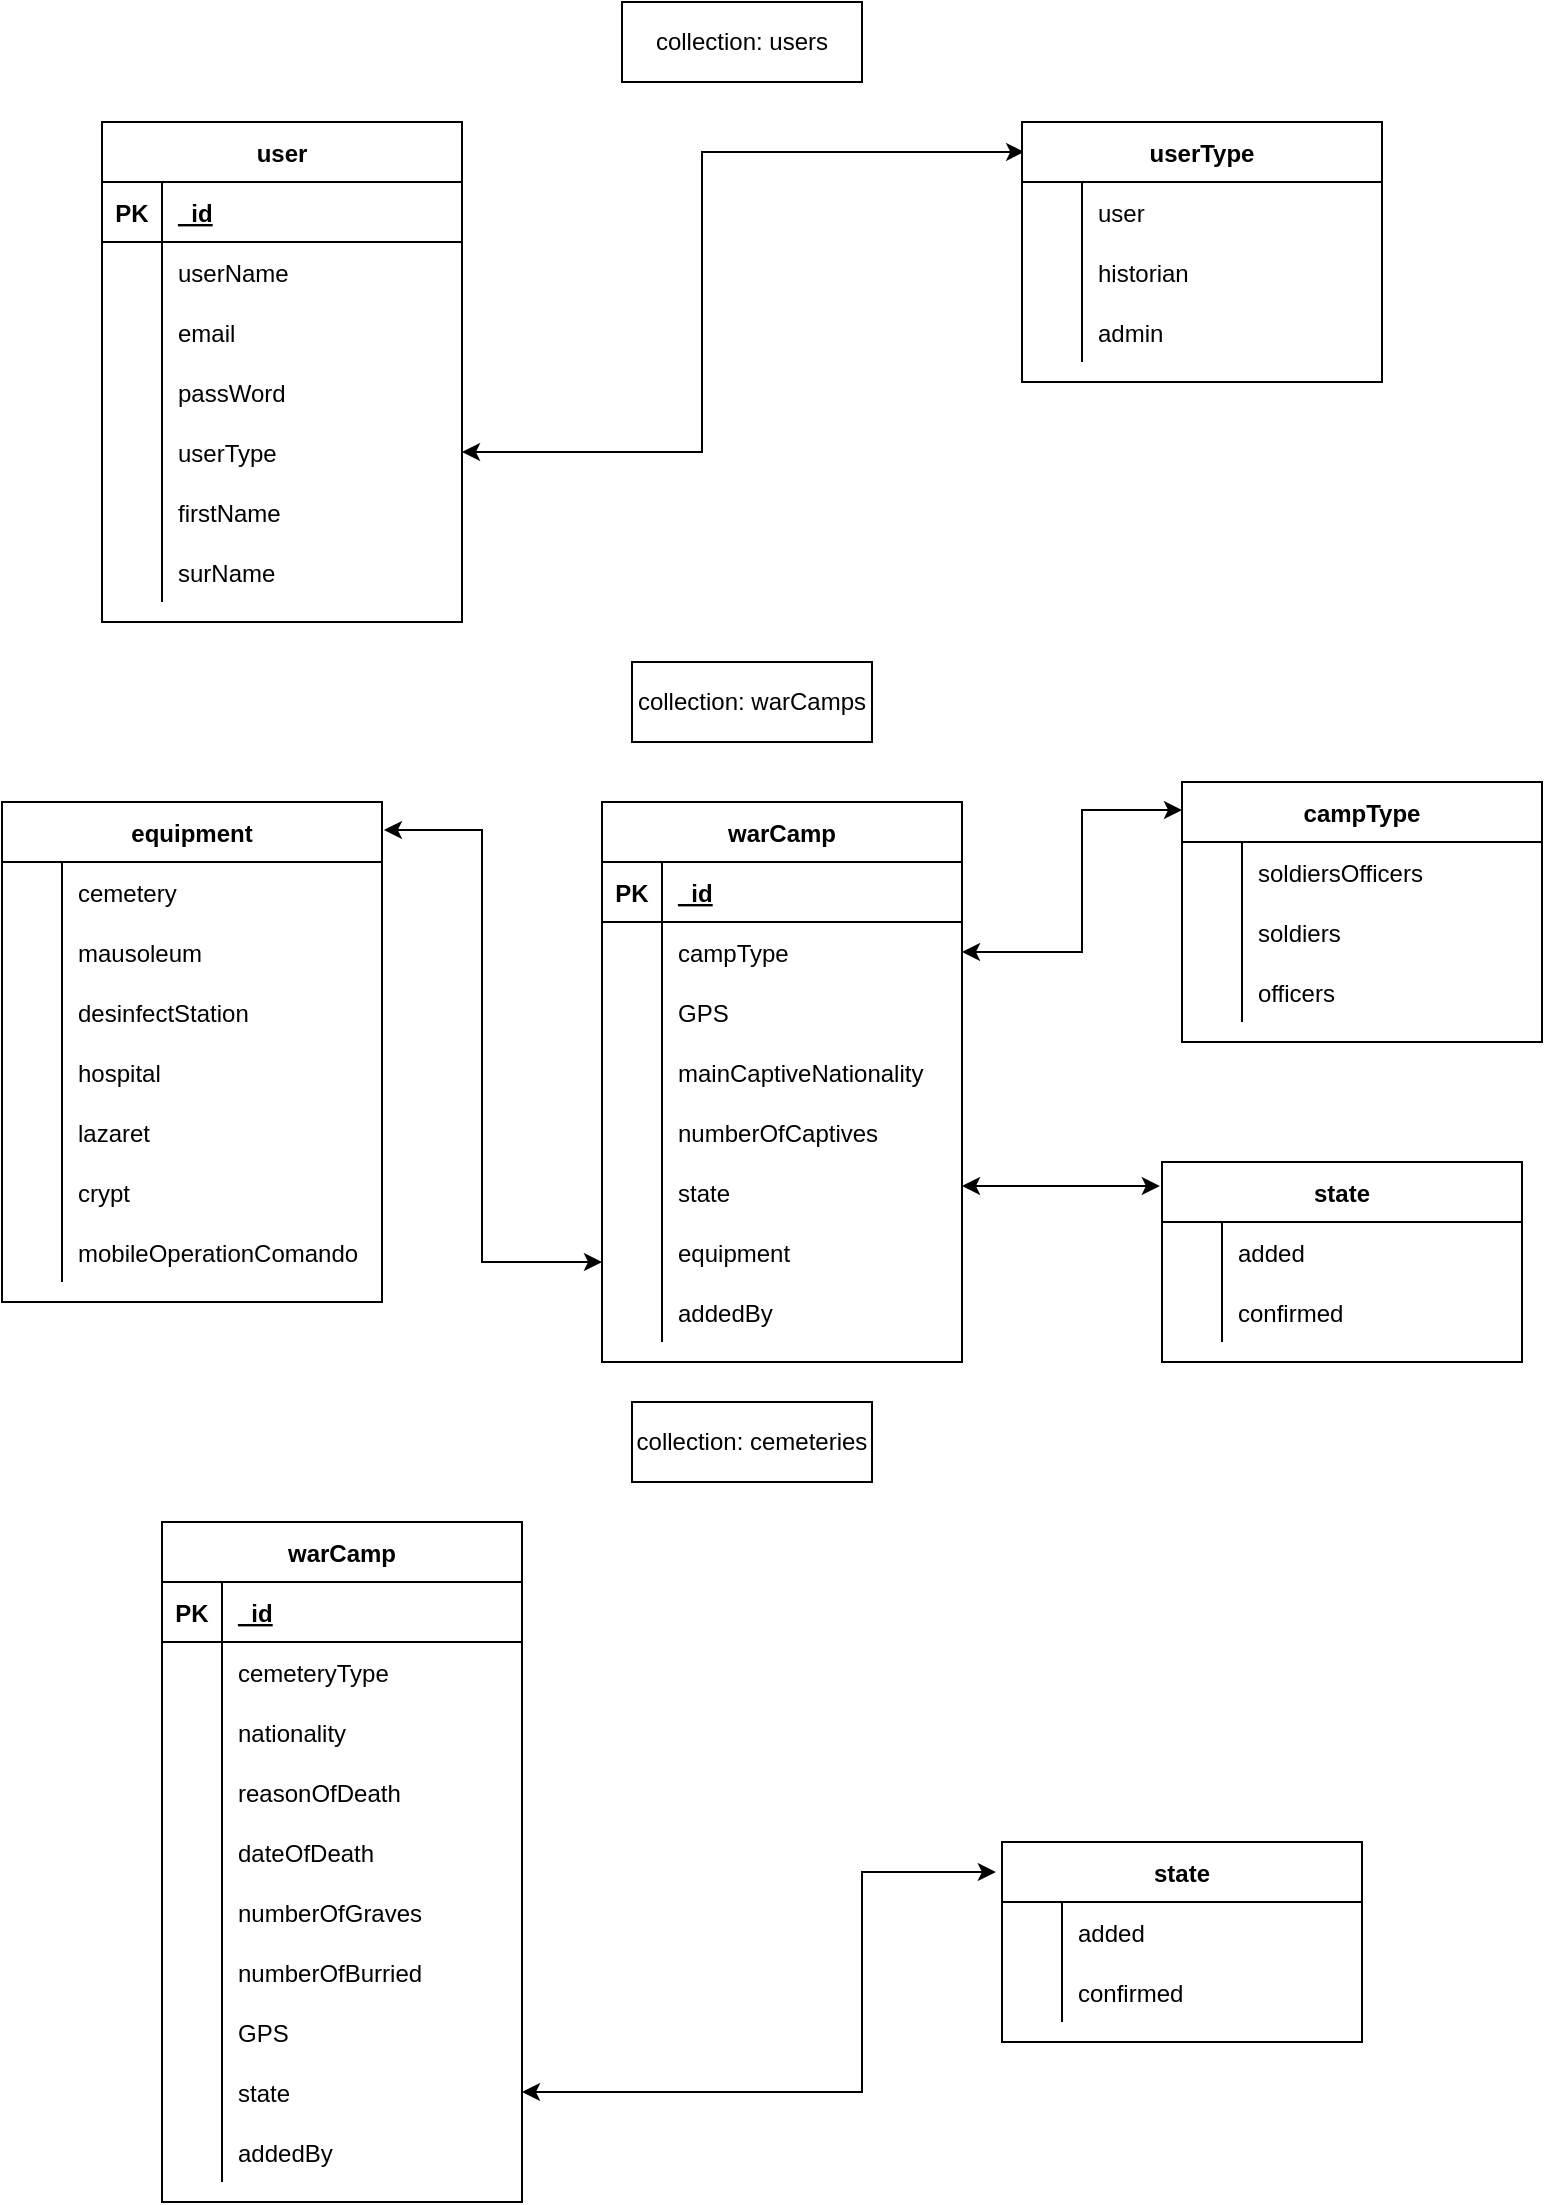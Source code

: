 <mxfile version="16.0.0" type="device"><diagram id="NtwXCjTR0v1InTliS_8K" name="Page-1"><mxGraphModel dx="525" dy="408" grid="1" gridSize="10" guides="1" tooltips="1" connect="1" arrows="1" fold="1" page="1" pageScale="1" pageWidth="850" pageHeight="1100" math="0" shadow="0"><root><mxCell id="0"/><mxCell id="1" parent="0"/><mxCell id="mgAXisyGkF3J0LCMvybP-224" value="" style="endArrow=classic;startArrow=classic;html=1;rounded=0;entryX=0.006;entryY=0.115;entryDx=0;entryDy=0;entryPerimeter=0;exitX=1;exitY=0.5;exitDx=0;exitDy=0;" parent="1" source="vgZYU7-r49gs6dKaRQrj-153" target="vgZYU7-r49gs6dKaRQrj-140" edge="1"><mxGeometry width="50" height="50" relative="1" as="geometry"><mxPoint x="320" y="280" as="sourcePoint"/><mxPoint x="499" y="165.96" as="targetPoint"/><Array as="points"><mxPoint x="400" y="225"/><mxPoint x="400" y="205"/><mxPoint x="400" y="75"/></Array></mxGeometry></mxCell><mxCell id="mgAXisyGkF3J0LCMvybP-344" value="" style="group" parent="1" vertex="1" connectable="0"><mxGeometry x="360" width="120" height="40" as="geometry"/></mxCell><mxCell id="mgAXisyGkF3J0LCMvybP-345" value="" style="group" parent="mgAXisyGkF3J0LCMvybP-344" vertex="1" connectable="0"><mxGeometry width="120" height="40" as="geometry"/></mxCell><mxCell id="mgAXisyGkF3J0LCMvybP-198" value="" style="rounded=0;whiteSpace=wrap;html=1;" parent="mgAXisyGkF3J0LCMvybP-345" vertex="1"><mxGeometry width="120" height="40" as="geometry"/></mxCell><mxCell id="vgZYU7-r49gs6dKaRQrj-192" value="collection: users" style="text;html=1;strokeColor=none;fillColor=none;align=center;verticalAlign=middle;whiteSpace=wrap;rounded=0;" parent="mgAXisyGkF3J0LCMvybP-345" vertex="1"><mxGeometry width="120" height="40" as="geometry"/></mxCell><mxCell id="vgZYU7-r49gs6dKaRQrj-69" value="user" style="shape=table;startSize=30;container=1;collapsible=1;childLayout=tableLayout;fixedRows=1;rowLines=0;fontStyle=1;align=center;resizeLast=1;" parent="1" vertex="1"><mxGeometry x="100" y="60" width="180" height="250" as="geometry"/></mxCell><mxCell id="vgZYU7-r49gs6dKaRQrj-70" value="" style="shape=partialRectangle;collapsible=0;dropTarget=0;pointerEvents=0;fillColor=none;top=0;left=0;bottom=1;right=0;points=[[0,0.5],[1,0.5]];portConstraint=eastwest;" parent="vgZYU7-r49gs6dKaRQrj-69" vertex="1"><mxGeometry y="30" width="180" height="30" as="geometry"/></mxCell><mxCell id="vgZYU7-r49gs6dKaRQrj-71" value="PK" style="shape=partialRectangle;connectable=0;fillColor=none;top=0;left=0;bottom=0;right=0;fontStyle=1;overflow=hidden;" parent="vgZYU7-r49gs6dKaRQrj-70" vertex="1"><mxGeometry width="30" height="30" as="geometry"><mxRectangle width="30" height="30" as="alternateBounds"/></mxGeometry></mxCell><mxCell id="vgZYU7-r49gs6dKaRQrj-72" value="_id" style="shape=partialRectangle;connectable=0;fillColor=none;top=0;left=0;bottom=0;right=0;align=left;spacingLeft=6;fontStyle=5;overflow=hidden;" parent="vgZYU7-r49gs6dKaRQrj-70" vertex="1"><mxGeometry x="30" width="150" height="30" as="geometry"><mxRectangle width="150" height="30" as="alternateBounds"/></mxGeometry></mxCell><mxCell id="vgZYU7-r49gs6dKaRQrj-73" value="" style="shape=partialRectangle;collapsible=0;dropTarget=0;pointerEvents=0;fillColor=none;top=0;left=0;bottom=0;right=0;points=[[0,0.5],[1,0.5]];portConstraint=eastwest;" parent="vgZYU7-r49gs6dKaRQrj-69" vertex="1"><mxGeometry y="60" width="180" height="30" as="geometry"/></mxCell><mxCell id="vgZYU7-r49gs6dKaRQrj-74" value="" style="shape=partialRectangle;connectable=0;fillColor=none;top=0;left=0;bottom=0;right=0;editable=1;overflow=hidden;" parent="vgZYU7-r49gs6dKaRQrj-73" vertex="1"><mxGeometry width="30" height="30" as="geometry"><mxRectangle width="30" height="30" as="alternateBounds"/></mxGeometry></mxCell><mxCell id="vgZYU7-r49gs6dKaRQrj-75" value="userName" style="shape=partialRectangle;connectable=0;fillColor=none;top=0;left=0;bottom=0;right=0;align=left;spacingLeft=6;overflow=hidden;" parent="vgZYU7-r49gs6dKaRQrj-73" vertex="1"><mxGeometry x="30" width="150" height="30" as="geometry"><mxRectangle width="150" height="30" as="alternateBounds"/></mxGeometry></mxCell><mxCell id="vgZYU7-r49gs6dKaRQrj-76" value="" style="shape=partialRectangle;collapsible=0;dropTarget=0;pointerEvents=0;fillColor=none;top=0;left=0;bottom=0;right=0;points=[[0,0.5],[1,0.5]];portConstraint=eastwest;" parent="vgZYU7-r49gs6dKaRQrj-69" vertex="1"><mxGeometry y="90" width="180" height="30" as="geometry"/></mxCell><mxCell id="vgZYU7-r49gs6dKaRQrj-77" value="" style="shape=partialRectangle;connectable=0;fillColor=none;top=0;left=0;bottom=0;right=0;editable=1;overflow=hidden;" parent="vgZYU7-r49gs6dKaRQrj-76" vertex="1"><mxGeometry width="30" height="30" as="geometry"><mxRectangle width="30" height="30" as="alternateBounds"/></mxGeometry></mxCell><mxCell id="vgZYU7-r49gs6dKaRQrj-78" value="email" style="shape=partialRectangle;connectable=0;fillColor=none;top=0;left=0;bottom=0;right=0;align=left;spacingLeft=6;overflow=hidden;" parent="vgZYU7-r49gs6dKaRQrj-76" vertex="1"><mxGeometry x="30" width="150" height="30" as="geometry"><mxRectangle width="150" height="30" as="alternateBounds"/></mxGeometry></mxCell><mxCell id="vgZYU7-r49gs6dKaRQrj-79" value="" style="shape=partialRectangle;collapsible=0;dropTarget=0;pointerEvents=0;fillColor=none;top=0;left=0;bottom=0;right=0;points=[[0,0.5],[1,0.5]];portConstraint=eastwest;" parent="vgZYU7-r49gs6dKaRQrj-69" vertex="1"><mxGeometry y="120" width="180" height="30" as="geometry"/></mxCell><mxCell id="vgZYU7-r49gs6dKaRQrj-80" value="" style="shape=partialRectangle;connectable=0;fillColor=none;top=0;left=0;bottom=0;right=0;editable=1;overflow=hidden;" parent="vgZYU7-r49gs6dKaRQrj-79" vertex="1"><mxGeometry width="30" height="30" as="geometry"><mxRectangle width="30" height="30" as="alternateBounds"/></mxGeometry></mxCell><mxCell id="vgZYU7-r49gs6dKaRQrj-81" value="passWord" style="shape=partialRectangle;connectable=0;fillColor=none;top=0;left=0;bottom=0;right=0;align=left;spacingLeft=6;overflow=hidden;" parent="vgZYU7-r49gs6dKaRQrj-79" vertex="1"><mxGeometry x="30" width="150" height="30" as="geometry"><mxRectangle width="150" height="30" as="alternateBounds"/></mxGeometry></mxCell><mxCell id="vgZYU7-r49gs6dKaRQrj-153" style="shape=partialRectangle;collapsible=0;dropTarget=0;pointerEvents=0;fillColor=none;top=0;left=0;bottom=0;right=0;points=[[0,0.5],[1,0.5]];portConstraint=eastwest;" parent="vgZYU7-r49gs6dKaRQrj-69" vertex="1"><mxGeometry y="150" width="180" height="30" as="geometry"/></mxCell><mxCell id="vgZYU7-r49gs6dKaRQrj-154" style="shape=partialRectangle;connectable=0;fillColor=none;top=0;left=0;bottom=0;right=0;editable=1;overflow=hidden;" parent="vgZYU7-r49gs6dKaRQrj-153" vertex="1"><mxGeometry width="30" height="30" as="geometry"><mxRectangle width="30" height="30" as="alternateBounds"/></mxGeometry></mxCell><mxCell id="vgZYU7-r49gs6dKaRQrj-155" value="userType" style="shape=partialRectangle;connectable=0;fillColor=none;top=0;left=0;bottom=0;right=0;align=left;spacingLeft=6;overflow=hidden;" parent="vgZYU7-r49gs6dKaRQrj-153" vertex="1"><mxGeometry x="30" width="150" height="30" as="geometry"><mxRectangle width="150" height="30" as="alternateBounds"/></mxGeometry></mxCell><mxCell id="vgZYU7-r49gs6dKaRQrj-156" style="shape=partialRectangle;collapsible=0;dropTarget=0;pointerEvents=0;fillColor=none;top=0;left=0;bottom=0;right=0;points=[[0,0.5],[1,0.5]];portConstraint=eastwest;" parent="vgZYU7-r49gs6dKaRQrj-69" vertex="1"><mxGeometry y="180" width="180" height="30" as="geometry"/></mxCell><mxCell id="vgZYU7-r49gs6dKaRQrj-157" style="shape=partialRectangle;connectable=0;fillColor=none;top=0;left=0;bottom=0;right=0;editable=1;overflow=hidden;" parent="vgZYU7-r49gs6dKaRQrj-156" vertex="1"><mxGeometry width="30" height="30" as="geometry"><mxRectangle width="30" height="30" as="alternateBounds"/></mxGeometry></mxCell><mxCell id="vgZYU7-r49gs6dKaRQrj-158" value="firstName" style="shape=partialRectangle;connectable=0;fillColor=none;top=0;left=0;bottom=0;right=0;align=left;spacingLeft=6;overflow=hidden;" parent="vgZYU7-r49gs6dKaRQrj-156" vertex="1"><mxGeometry x="30" width="150" height="30" as="geometry"><mxRectangle width="150" height="30" as="alternateBounds"/></mxGeometry></mxCell><mxCell id="vgZYU7-r49gs6dKaRQrj-159" style="shape=partialRectangle;collapsible=0;dropTarget=0;pointerEvents=0;fillColor=none;top=0;left=0;bottom=0;right=0;points=[[0,0.5],[1,0.5]];portConstraint=eastwest;" parent="vgZYU7-r49gs6dKaRQrj-69" vertex="1"><mxGeometry y="210" width="180" height="30" as="geometry"/></mxCell><mxCell id="vgZYU7-r49gs6dKaRQrj-160" style="shape=partialRectangle;connectable=0;fillColor=none;top=0;left=0;bottom=0;right=0;editable=1;overflow=hidden;" parent="vgZYU7-r49gs6dKaRQrj-159" vertex="1"><mxGeometry width="30" height="30" as="geometry"><mxRectangle width="30" height="30" as="alternateBounds"/></mxGeometry></mxCell><mxCell id="vgZYU7-r49gs6dKaRQrj-161" value="surName" style="shape=partialRectangle;connectable=0;fillColor=none;top=0;left=0;bottom=0;right=0;align=left;spacingLeft=6;overflow=hidden;spacing=2;" parent="vgZYU7-r49gs6dKaRQrj-159" vertex="1"><mxGeometry x="30" width="150" height="30" as="geometry"><mxRectangle width="150" height="30" as="alternateBounds"/></mxGeometry></mxCell><mxCell id="vgZYU7-r49gs6dKaRQrj-140" value="userType" style="shape=table;startSize=30;container=1;collapsible=1;childLayout=tableLayout;fixedRows=1;rowLines=0;fontStyle=1;align=center;resizeLast=1;" parent="1" vertex="1"><mxGeometry x="560" y="60" width="180" height="130" as="geometry"/></mxCell><mxCell id="vgZYU7-r49gs6dKaRQrj-144" value="" style="shape=partialRectangle;collapsible=0;dropTarget=0;pointerEvents=0;fillColor=none;top=0;left=0;bottom=0;right=0;points=[[0,0.5],[1,0.5]];portConstraint=eastwest;" parent="vgZYU7-r49gs6dKaRQrj-140" vertex="1"><mxGeometry y="30" width="180" height="30" as="geometry"/></mxCell><mxCell id="vgZYU7-r49gs6dKaRQrj-145" value="" style="shape=partialRectangle;connectable=0;fillColor=none;top=0;left=0;bottom=0;right=0;editable=1;overflow=hidden;" parent="vgZYU7-r49gs6dKaRQrj-144" vertex="1"><mxGeometry width="30" height="30" as="geometry"><mxRectangle width="30" height="30" as="alternateBounds"/></mxGeometry></mxCell><mxCell id="vgZYU7-r49gs6dKaRQrj-146" value="user" style="shape=partialRectangle;connectable=0;fillColor=none;top=0;left=0;bottom=0;right=0;align=left;spacingLeft=6;overflow=hidden;" parent="vgZYU7-r49gs6dKaRQrj-144" vertex="1"><mxGeometry x="30" width="150" height="30" as="geometry"><mxRectangle width="150" height="30" as="alternateBounds"/></mxGeometry></mxCell><mxCell id="vgZYU7-r49gs6dKaRQrj-147" value="" style="shape=partialRectangle;collapsible=0;dropTarget=0;pointerEvents=0;fillColor=none;top=0;left=0;bottom=0;right=0;points=[[0,0.5],[1,0.5]];portConstraint=eastwest;" parent="vgZYU7-r49gs6dKaRQrj-140" vertex="1"><mxGeometry y="60" width="180" height="30" as="geometry"/></mxCell><mxCell id="vgZYU7-r49gs6dKaRQrj-148" value="" style="shape=partialRectangle;connectable=0;fillColor=none;top=0;left=0;bottom=0;right=0;editable=1;overflow=hidden;" parent="vgZYU7-r49gs6dKaRQrj-147" vertex="1"><mxGeometry width="30" height="30" as="geometry"><mxRectangle width="30" height="30" as="alternateBounds"/></mxGeometry></mxCell><mxCell id="vgZYU7-r49gs6dKaRQrj-149" value="historian" style="shape=partialRectangle;connectable=0;fillColor=none;top=0;left=0;bottom=0;right=0;align=left;spacingLeft=6;overflow=hidden;" parent="vgZYU7-r49gs6dKaRQrj-147" vertex="1"><mxGeometry x="30" width="150" height="30" as="geometry"><mxRectangle width="150" height="30" as="alternateBounds"/></mxGeometry></mxCell><mxCell id="vgZYU7-r49gs6dKaRQrj-150" value="" style="shape=partialRectangle;collapsible=0;dropTarget=0;pointerEvents=0;fillColor=none;top=0;left=0;bottom=0;right=0;points=[[0,0.5],[1,0.5]];portConstraint=eastwest;" parent="vgZYU7-r49gs6dKaRQrj-140" vertex="1"><mxGeometry y="90" width="180" height="30" as="geometry"/></mxCell><mxCell id="vgZYU7-r49gs6dKaRQrj-151" value="" style="shape=partialRectangle;connectable=0;fillColor=none;top=0;left=0;bottom=0;right=0;editable=1;overflow=hidden;" parent="vgZYU7-r49gs6dKaRQrj-150" vertex="1"><mxGeometry width="30" height="30" as="geometry"><mxRectangle width="30" height="30" as="alternateBounds"/></mxGeometry></mxCell><mxCell id="vgZYU7-r49gs6dKaRQrj-152" value="admin" style="shape=partialRectangle;connectable=0;fillColor=none;top=0;left=0;bottom=0;right=0;align=left;spacingLeft=6;overflow=hidden;" parent="vgZYU7-r49gs6dKaRQrj-150" vertex="1"><mxGeometry x="30" width="150" height="30" as="geometry"><mxRectangle width="150" height="30" as="alternateBounds"/></mxGeometry></mxCell><mxCell id="vgZYU7-r49gs6dKaRQrj-165" value="warCamp" style="shape=table;startSize=30;container=1;collapsible=1;childLayout=tableLayout;fixedRows=1;rowLines=0;fontStyle=1;align=center;resizeLast=1;" parent="1" vertex="1"><mxGeometry x="350" y="400" width="180" height="280" as="geometry"/></mxCell><mxCell id="vgZYU7-r49gs6dKaRQrj-166" value="" style="shape=partialRectangle;collapsible=0;dropTarget=0;pointerEvents=0;fillColor=none;top=0;left=0;bottom=1;right=0;points=[[0,0.5],[1,0.5]];portConstraint=eastwest;" parent="vgZYU7-r49gs6dKaRQrj-165" vertex="1"><mxGeometry y="30" width="180" height="30" as="geometry"/></mxCell><mxCell id="vgZYU7-r49gs6dKaRQrj-167" value="PK" style="shape=partialRectangle;connectable=0;fillColor=none;top=0;left=0;bottom=0;right=0;fontStyle=1;overflow=hidden;" parent="vgZYU7-r49gs6dKaRQrj-166" vertex="1"><mxGeometry width="30" height="30" as="geometry"><mxRectangle width="30" height="30" as="alternateBounds"/></mxGeometry></mxCell><mxCell id="vgZYU7-r49gs6dKaRQrj-168" value="_id" style="shape=partialRectangle;connectable=0;fillColor=none;top=0;left=0;bottom=0;right=0;align=left;spacingLeft=6;fontStyle=5;overflow=hidden;" parent="vgZYU7-r49gs6dKaRQrj-166" vertex="1"><mxGeometry x="30" width="150" height="30" as="geometry"><mxRectangle width="150" height="30" as="alternateBounds"/></mxGeometry></mxCell><mxCell id="vgZYU7-r49gs6dKaRQrj-169" value="" style="shape=partialRectangle;collapsible=0;dropTarget=0;pointerEvents=0;fillColor=none;top=0;left=0;bottom=0;right=0;points=[[0,0.5],[1,0.5]];portConstraint=eastwest;" parent="vgZYU7-r49gs6dKaRQrj-165" vertex="1"><mxGeometry y="60" width="180" height="30" as="geometry"/></mxCell><mxCell id="vgZYU7-r49gs6dKaRQrj-170" value="" style="shape=partialRectangle;connectable=0;fillColor=none;top=0;left=0;bottom=0;right=0;editable=1;overflow=hidden;" parent="vgZYU7-r49gs6dKaRQrj-169" vertex="1"><mxGeometry width="30" height="30" as="geometry"><mxRectangle width="30" height="30" as="alternateBounds"/></mxGeometry></mxCell><mxCell id="vgZYU7-r49gs6dKaRQrj-171" value="campType" style="shape=partialRectangle;connectable=0;fillColor=none;top=0;left=0;bottom=0;right=0;align=left;spacingLeft=6;overflow=hidden;" parent="vgZYU7-r49gs6dKaRQrj-169" vertex="1"><mxGeometry x="30" width="150" height="30" as="geometry"><mxRectangle width="150" height="30" as="alternateBounds"/></mxGeometry></mxCell><mxCell id="vgZYU7-r49gs6dKaRQrj-172" value="" style="shape=partialRectangle;collapsible=0;dropTarget=0;pointerEvents=0;fillColor=none;top=0;left=0;bottom=0;right=0;points=[[0,0.5],[1,0.5]];portConstraint=eastwest;" parent="vgZYU7-r49gs6dKaRQrj-165" vertex="1"><mxGeometry y="90" width="180" height="30" as="geometry"/></mxCell><mxCell id="vgZYU7-r49gs6dKaRQrj-173" value="" style="shape=partialRectangle;connectable=0;fillColor=none;top=0;left=0;bottom=0;right=0;editable=1;overflow=hidden;" parent="vgZYU7-r49gs6dKaRQrj-172" vertex="1"><mxGeometry width="30" height="30" as="geometry"><mxRectangle width="30" height="30" as="alternateBounds"/></mxGeometry></mxCell><mxCell id="vgZYU7-r49gs6dKaRQrj-174" value="GPS" style="shape=partialRectangle;connectable=0;fillColor=none;top=0;left=0;bottom=0;right=0;align=left;spacingLeft=6;overflow=hidden;" parent="vgZYU7-r49gs6dKaRQrj-172" vertex="1"><mxGeometry x="30" width="150" height="30" as="geometry"><mxRectangle width="150" height="30" as="alternateBounds"/></mxGeometry></mxCell><mxCell id="vgZYU7-r49gs6dKaRQrj-175" value="" style="shape=partialRectangle;collapsible=0;dropTarget=0;pointerEvents=0;fillColor=none;top=0;left=0;bottom=0;right=0;points=[[0,0.5],[1,0.5]];portConstraint=eastwest;" parent="vgZYU7-r49gs6dKaRQrj-165" vertex="1"><mxGeometry y="120" width="180" height="30" as="geometry"/></mxCell><mxCell id="vgZYU7-r49gs6dKaRQrj-176" value="" style="shape=partialRectangle;connectable=0;fillColor=none;top=0;left=0;bottom=0;right=0;editable=1;overflow=hidden;" parent="vgZYU7-r49gs6dKaRQrj-175" vertex="1"><mxGeometry width="30" height="30" as="geometry"><mxRectangle width="30" height="30" as="alternateBounds"/></mxGeometry></mxCell><mxCell id="vgZYU7-r49gs6dKaRQrj-177" value="mainCaptiveNationality" style="shape=partialRectangle;connectable=0;fillColor=none;top=0;left=0;bottom=0;right=0;align=left;spacingLeft=6;overflow=hidden;" parent="vgZYU7-r49gs6dKaRQrj-175" vertex="1"><mxGeometry x="30" width="150" height="30" as="geometry"><mxRectangle width="150" height="30" as="alternateBounds"/></mxGeometry></mxCell><mxCell id="vgZYU7-r49gs6dKaRQrj-178" style="shape=partialRectangle;collapsible=0;dropTarget=0;pointerEvents=0;fillColor=none;top=0;left=0;bottom=0;right=0;points=[[0,0.5],[1,0.5]];portConstraint=eastwest;" parent="vgZYU7-r49gs6dKaRQrj-165" vertex="1"><mxGeometry y="150" width="180" height="30" as="geometry"/></mxCell><mxCell id="vgZYU7-r49gs6dKaRQrj-179" style="shape=partialRectangle;connectable=0;fillColor=none;top=0;left=0;bottom=0;right=0;editable=1;overflow=hidden;" parent="vgZYU7-r49gs6dKaRQrj-178" vertex="1"><mxGeometry width="30" height="30" as="geometry"><mxRectangle width="30" height="30" as="alternateBounds"/></mxGeometry></mxCell><mxCell id="vgZYU7-r49gs6dKaRQrj-180" value="numberOfCaptives" style="shape=partialRectangle;connectable=0;fillColor=none;top=0;left=0;bottom=0;right=0;align=left;spacingLeft=6;overflow=hidden;" parent="vgZYU7-r49gs6dKaRQrj-178" vertex="1"><mxGeometry x="30" width="150" height="30" as="geometry"><mxRectangle width="150" height="30" as="alternateBounds"/></mxGeometry></mxCell><mxCell id="vgZYU7-r49gs6dKaRQrj-181" style="shape=partialRectangle;collapsible=0;dropTarget=0;pointerEvents=0;fillColor=none;top=0;left=0;bottom=0;right=0;points=[[0,0.5],[1,0.5]];portConstraint=eastwest;" parent="vgZYU7-r49gs6dKaRQrj-165" vertex="1"><mxGeometry y="180" width="180" height="30" as="geometry"/></mxCell><mxCell id="vgZYU7-r49gs6dKaRQrj-182" style="shape=partialRectangle;connectable=0;fillColor=none;top=0;left=0;bottom=0;right=0;editable=1;overflow=hidden;" parent="vgZYU7-r49gs6dKaRQrj-181" vertex="1"><mxGeometry width="30" height="30" as="geometry"><mxRectangle width="30" height="30" as="alternateBounds"/></mxGeometry></mxCell><mxCell id="vgZYU7-r49gs6dKaRQrj-183" value="state" style="shape=partialRectangle;connectable=0;fillColor=none;top=0;left=0;bottom=0;right=0;align=left;spacingLeft=6;overflow=hidden;" parent="vgZYU7-r49gs6dKaRQrj-181" vertex="1"><mxGeometry x="30" width="150" height="30" as="geometry"><mxRectangle width="150" height="30" as="alternateBounds"/></mxGeometry></mxCell><mxCell id="vgZYU7-r49gs6dKaRQrj-184" style="shape=partialRectangle;collapsible=0;dropTarget=0;pointerEvents=0;fillColor=none;top=0;left=0;bottom=0;right=0;points=[[0,0.5],[1,0.5]];portConstraint=eastwest;" parent="vgZYU7-r49gs6dKaRQrj-165" vertex="1"><mxGeometry y="210" width="180" height="30" as="geometry"/></mxCell><mxCell id="vgZYU7-r49gs6dKaRQrj-185" style="shape=partialRectangle;connectable=0;fillColor=none;top=0;left=0;bottom=0;right=0;editable=1;overflow=hidden;" parent="vgZYU7-r49gs6dKaRQrj-184" vertex="1"><mxGeometry width="30" height="30" as="geometry"><mxRectangle width="30" height="30" as="alternateBounds"/></mxGeometry></mxCell><mxCell id="vgZYU7-r49gs6dKaRQrj-186" value="equipment" style="shape=partialRectangle;connectable=0;fillColor=none;top=0;left=0;bottom=0;right=0;align=left;spacingLeft=6;overflow=hidden;" parent="vgZYU7-r49gs6dKaRQrj-184" vertex="1"><mxGeometry x="30" width="150" height="30" as="geometry"><mxRectangle width="150" height="30" as="alternateBounds"/></mxGeometry></mxCell><mxCell id="vgZYU7-r49gs6dKaRQrj-193" style="shape=partialRectangle;collapsible=0;dropTarget=0;pointerEvents=0;fillColor=none;top=0;left=0;bottom=0;right=0;points=[[0,0.5],[1,0.5]];portConstraint=eastwest;" parent="vgZYU7-r49gs6dKaRQrj-165" vertex="1"><mxGeometry y="240" width="180" height="30" as="geometry"/></mxCell><mxCell id="vgZYU7-r49gs6dKaRQrj-194" style="shape=partialRectangle;connectable=0;fillColor=none;top=0;left=0;bottom=0;right=0;editable=1;overflow=hidden;" parent="vgZYU7-r49gs6dKaRQrj-193" vertex="1"><mxGeometry width="30" height="30" as="geometry"><mxRectangle width="30" height="30" as="alternateBounds"/></mxGeometry></mxCell><mxCell id="vgZYU7-r49gs6dKaRQrj-195" value="addedBy" style="shape=partialRectangle;connectable=0;fillColor=none;top=0;left=0;bottom=0;right=0;align=left;spacingLeft=6;overflow=hidden;" parent="vgZYU7-r49gs6dKaRQrj-193" vertex="1"><mxGeometry x="30" width="150" height="30" as="geometry"><mxRectangle width="150" height="30" as="alternateBounds"/></mxGeometry></mxCell><mxCell id="vgZYU7-r49gs6dKaRQrj-187" value="" style="group" parent="1" vertex="1" connectable="0"><mxGeometry x="365" y="330" width="120" height="40" as="geometry"/></mxCell><mxCell id="vgZYU7-r49gs6dKaRQrj-188" value="" style="group" parent="vgZYU7-r49gs6dKaRQrj-187" vertex="1" connectable="0"><mxGeometry width="120" height="40" as="geometry"/></mxCell><mxCell id="vgZYU7-r49gs6dKaRQrj-189" value="" style="rounded=0;whiteSpace=wrap;html=1;" parent="vgZYU7-r49gs6dKaRQrj-188" vertex="1"><mxGeometry width="120" height="40" as="geometry"/></mxCell><mxCell id="vgZYU7-r49gs6dKaRQrj-191" value="collection: warCamps" style="text;html=1;strokeColor=none;fillColor=none;align=center;verticalAlign=middle;whiteSpace=wrap;rounded=0;" parent="vgZYU7-r49gs6dKaRQrj-188" vertex="1"><mxGeometry width="120" height="40" as="geometry"/></mxCell><mxCell id="vgZYU7-r49gs6dKaRQrj-196" value="campType" style="shape=table;startSize=30;container=1;collapsible=1;childLayout=tableLayout;fixedRows=1;rowLines=0;fontStyle=1;align=center;resizeLast=1;" parent="1" vertex="1"><mxGeometry x="640" y="390" width="180" height="130" as="geometry"/></mxCell><mxCell id="vgZYU7-r49gs6dKaRQrj-197" value="" style="shape=partialRectangle;collapsible=0;dropTarget=0;pointerEvents=0;fillColor=none;top=0;left=0;bottom=0;right=0;points=[[0,0.5],[1,0.5]];portConstraint=eastwest;" parent="vgZYU7-r49gs6dKaRQrj-196" vertex="1"><mxGeometry y="30" width="180" height="30" as="geometry"/></mxCell><mxCell id="vgZYU7-r49gs6dKaRQrj-198" value="" style="shape=partialRectangle;connectable=0;fillColor=none;top=0;left=0;bottom=0;right=0;editable=1;overflow=hidden;" parent="vgZYU7-r49gs6dKaRQrj-197" vertex="1"><mxGeometry width="30" height="30" as="geometry"><mxRectangle width="30" height="30" as="alternateBounds"/></mxGeometry></mxCell><mxCell id="vgZYU7-r49gs6dKaRQrj-199" value="soldiersOfficers" style="shape=partialRectangle;connectable=0;fillColor=none;top=0;left=0;bottom=0;right=0;align=left;spacingLeft=6;overflow=hidden;" parent="vgZYU7-r49gs6dKaRQrj-197" vertex="1"><mxGeometry x="30" width="150" height="30" as="geometry"><mxRectangle width="150" height="30" as="alternateBounds"/></mxGeometry></mxCell><mxCell id="vgZYU7-r49gs6dKaRQrj-200" value="" style="shape=partialRectangle;collapsible=0;dropTarget=0;pointerEvents=0;fillColor=none;top=0;left=0;bottom=0;right=0;points=[[0,0.5],[1,0.5]];portConstraint=eastwest;" parent="vgZYU7-r49gs6dKaRQrj-196" vertex="1"><mxGeometry y="60" width="180" height="30" as="geometry"/></mxCell><mxCell id="vgZYU7-r49gs6dKaRQrj-201" value="" style="shape=partialRectangle;connectable=0;fillColor=none;top=0;left=0;bottom=0;right=0;editable=1;overflow=hidden;" parent="vgZYU7-r49gs6dKaRQrj-200" vertex="1"><mxGeometry width="30" height="30" as="geometry"><mxRectangle width="30" height="30" as="alternateBounds"/></mxGeometry></mxCell><mxCell id="vgZYU7-r49gs6dKaRQrj-202" value="soldiers" style="shape=partialRectangle;connectable=0;fillColor=none;top=0;left=0;bottom=0;right=0;align=left;spacingLeft=6;overflow=hidden;" parent="vgZYU7-r49gs6dKaRQrj-200" vertex="1"><mxGeometry x="30" width="150" height="30" as="geometry"><mxRectangle width="150" height="30" as="alternateBounds"/></mxGeometry></mxCell><mxCell id="C7iS7oywv0yUx92juR4_-1" style="shape=partialRectangle;collapsible=0;dropTarget=0;pointerEvents=0;fillColor=none;top=0;left=0;bottom=0;right=0;points=[[0,0.5],[1,0.5]];portConstraint=eastwest;" vertex="1" parent="vgZYU7-r49gs6dKaRQrj-196"><mxGeometry y="90" width="180" height="30" as="geometry"/></mxCell><mxCell id="C7iS7oywv0yUx92juR4_-2" style="shape=partialRectangle;connectable=0;fillColor=none;top=0;left=0;bottom=0;right=0;editable=1;overflow=hidden;" vertex="1" parent="C7iS7oywv0yUx92juR4_-1"><mxGeometry width="30" height="30" as="geometry"><mxRectangle width="30" height="30" as="alternateBounds"/></mxGeometry></mxCell><mxCell id="C7iS7oywv0yUx92juR4_-3" value="officers" style="shape=partialRectangle;connectable=0;fillColor=none;top=0;left=0;bottom=0;right=0;align=left;spacingLeft=6;overflow=hidden;" vertex="1" parent="C7iS7oywv0yUx92juR4_-1"><mxGeometry x="30" width="150" height="30" as="geometry"><mxRectangle width="150" height="30" as="alternateBounds"/></mxGeometry></mxCell><mxCell id="vgZYU7-r49gs6dKaRQrj-207" value="state" style="shape=table;startSize=30;container=1;collapsible=1;childLayout=tableLayout;fixedRows=1;rowLines=0;fontStyle=1;align=center;resizeLast=1;" parent="1" vertex="1"><mxGeometry x="630" y="580" width="180" height="100" as="geometry"/></mxCell><mxCell id="vgZYU7-r49gs6dKaRQrj-208" value="" style="shape=partialRectangle;collapsible=0;dropTarget=0;pointerEvents=0;fillColor=none;top=0;left=0;bottom=0;right=0;points=[[0,0.5],[1,0.5]];portConstraint=eastwest;" parent="vgZYU7-r49gs6dKaRQrj-207" vertex="1"><mxGeometry y="30" width="180" height="30" as="geometry"/></mxCell><mxCell id="vgZYU7-r49gs6dKaRQrj-209" value="" style="shape=partialRectangle;connectable=0;fillColor=none;top=0;left=0;bottom=0;right=0;editable=1;overflow=hidden;" parent="vgZYU7-r49gs6dKaRQrj-208" vertex="1"><mxGeometry width="30" height="30" as="geometry"><mxRectangle width="30" height="30" as="alternateBounds"/></mxGeometry></mxCell><mxCell id="vgZYU7-r49gs6dKaRQrj-210" value="added" style="shape=partialRectangle;connectable=0;fillColor=none;top=0;left=0;bottom=0;right=0;align=left;spacingLeft=6;overflow=hidden;" parent="vgZYU7-r49gs6dKaRQrj-208" vertex="1"><mxGeometry x="30" width="150" height="30" as="geometry"><mxRectangle width="150" height="30" as="alternateBounds"/></mxGeometry></mxCell><mxCell id="vgZYU7-r49gs6dKaRQrj-211" value="" style="shape=partialRectangle;collapsible=0;dropTarget=0;pointerEvents=0;fillColor=none;top=0;left=0;bottom=0;right=0;points=[[0,0.5],[1,0.5]];portConstraint=eastwest;" parent="vgZYU7-r49gs6dKaRQrj-207" vertex="1"><mxGeometry y="60" width="180" height="30" as="geometry"/></mxCell><mxCell id="vgZYU7-r49gs6dKaRQrj-212" value="" style="shape=partialRectangle;connectable=0;fillColor=none;top=0;left=0;bottom=0;right=0;editable=1;overflow=hidden;" parent="vgZYU7-r49gs6dKaRQrj-211" vertex="1"><mxGeometry width="30" height="30" as="geometry"><mxRectangle width="30" height="30" as="alternateBounds"/></mxGeometry></mxCell><mxCell id="vgZYU7-r49gs6dKaRQrj-213" value="confirmed" style="shape=partialRectangle;connectable=0;fillColor=none;top=0;left=0;bottom=0;right=0;align=left;spacingLeft=6;overflow=hidden;" parent="vgZYU7-r49gs6dKaRQrj-211" vertex="1"><mxGeometry x="30" width="150" height="30" as="geometry"><mxRectangle width="150" height="30" as="alternateBounds"/></mxGeometry></mxCell><mxCell id="vgZYU7-r49gs6dKaRQrj-218" value="equipment" style="shape=table;startSize=30;container=1;collapsible=1;childLayout=tableLayout;fixedRows=1;rowLines=0;fontStyle=1;align=center;resizeLast=1;" parent="1" vertex="1"><mxGeometry x="50" y="400" width="190" height="250" as="geometry"/></mxCell><mxCell id="vgZYU7-r49gs6dKaRQrj-219" value="" style="shape=partialRectangle;collapsible=0;dropTarget=0;pointerEvents=0;fillColor=none;top=0;left=0;bottom=0;right=0;points=[[0,0.5],[1,0.5]];portConstraint=eastwest;" parent="vgZYU7-r49gs6dKaRQrj-218" vertex="1"><mxGeometry y="30" width="190" height="30" as="geometry"/></mxCell><mxCell id="vgZYU7-r49gs6dKaRQrj-220" value="" style="shape=partialRectangle;connectable=0;fillColor=none;top=0;left=0;bottom=0;right=0;editable=1;overflow=hidden;" parent="vgZYU7-r49gs6dKaRQrj-219" vertex="1"><mxGeometry width="30" height="30" as="geometry"><mxRectangle width="30" height="30" as="alternateBounds"/></mxGeometry></mxCell><mxCell id="vgZYU7-r49gs6dKaRQrj-221" value="cemetery" style="shape=partialRectangle;connectable=0;fillColor=none;top=0;left=0;bottom=0;right=0;align=left;spacingLeft=6;overflow=hidden;" parent="vgZYU7-r49gs6dKaRQrj-219" vertex="1"><mxGeometry x="30" width="160" height="30" as="geometry"><mxRectangle width="160" height="30" as="alternateBounds"/></mxGeometry></mxCell><mxCell id="vgZYU7-r49gs6dKaRQrj-222" value="" style="shape=partialRectangle;collapsible=0;dropTarget=0;pointerEvents=0;fillColor=none;top=0;left=0;bottom=0;right=0;points=[[0,0.5],[1,0.5]];portConstraint=eastwest;" parent="vgZYU7-r49gs6dKaRQrj-218" vertex="1"><mxGeometry y="60" width="190" height="30" as="geometry"/></mxCell><mxCell id="vgZYU7-r49gs6dKaRQrj-223" value="" style="shape=partialRectangle;connectable=0;fillColor=none;top=0;left=0;bottom=0;right=0;editable=1;overflow=hidden;" parent="vgZYU7-r49gs6dKaRQrj-222" vertex="1"><mxGeometry width="30" height="30" as="geometry"><mxRectangle width="30" height="30" as="alternateBounds"/></mxGeometry></mxCell><mxCell id="vgZYU7-r49gs6dKaRQrj-224" value="mausoleum" style="shape=partialRectangle;connectable=0;fillColor=none;top=0;left=0;bottom=0;right=0;align=left;spacingLeft=6;overflow=hidden;" parent="vgZYU7-r49gs6dKaRQrj-222" vertex="1"><mxGeometry x="30" width="160" height="30" as="geometry"><mxRectangle width="160" height="30" as="alternateBounds"/></mxGeometry></mxCell><mxCell id="vgZYU7-r49gs6dKaRQrj-225" value="" style="shape=partialRectangle;collapsible=0;dropTarget=0;pointerEvents=0;fillColor=none;top=0;left=0;bottom=0;right=0;points=[[0,0.5],[1,0.5]];portConstraint=eastwest;" parent="vgZYU7-r49gs6dKaRQrj-218" vertex="1"><mxGeometry y="90" width="190" height="30" as="geometry"/></mxCell><mxCell id="vgZYU7-r49gs6dKaRQrj-226" value="" style="shape=partialRectangle;connectable=0;fillColor=none;top=0;left=0;bottom=0;right=0;editable=1;overflow=hidden;" parent="vgZYU7-r49gs6dKaRQrj-225" vertex="1"><mxGeometry width="30" height="30" as="geometry"><mxRectangle width="30" height="30" as="alternateBounds"/></mxGeometry></mxCell><mxCell id="vgZYU7-r49gs6dKaRQrj-227" value="desinfectStation" style="shape=partialRectangle;connectable=0;fillColor=none;top=0;left=0;bottom=0;right=0;align=left;spacingLeft=6;overflow=hidden;" parent="vgZYU7-r49gs6dKaRQrj-225" vertex="1"><mxGeometry x="30" width="160" height="30" as="geometry"><mxRectangle width="160" height="30" as="alternateBounds"/></mxGeometry></mxCell><mxCell id="vgZYU7-r49gs6dKaRQrj-228" style="shape=partialRectangle;collapsible=0;dropTarget=0;pointerEvents=0;fillColor=none;top=0;left=0;bottom=0;right=0;points=[[0,0.5],[1,0.5]];portConstraint=eastwest;" parent="vgZYU7-r49gs6dKaRQrj-218" vertex="1"><mxGeometry y="120" width="190" height="30" as="geometry"/></mxCell><mxCell id="vgZYU7-r49gs6dKaRQrj-229" style="shape=partialRectangle;connectable=0;fillColor=none;top=0;left=0;bottom=0;right=0;editable=1;overflow=hidden;" parent="vgZYU7-r49gs6dKaRQrj-228" vertex="1"><mxGeometry width="30" height="30" as="geometry"><mxRectangle width="30" height="30" as="alternateBounds"/></mxGeometry></mxCell><mxCell id="vgZYU7-r49gs6dKaRQrj-230" value="hospital" style="shape=partialRectangle;connectable=0;fillColor=none;top=0;left=0;bottom=0;right=0;align=left;spacingLeft=6;overflow=hidden;" parent="vgZYU7-r49gs6dKaRQrj-228" vertex="1"><mxGeometry x="30" width="160" height="30" as="geometry"><mxRectangle width="160" height="30" as="alternateBounds"/></mxGeometry></mxCell><mxCell id="vgZYU7-r49gs6dKaRQrj-231" style="shape=partialRectangle;collapsible=0;dropTarget=0;pointerEvents=0;fillColor=none;top=0;left=0;bottom=0;right=0;points=[[0,0.5],[1,0.5]];portConstraint=eastwest;" parent="vgZYU7-r49gs6dKaRQrj-218" vertex="1"><mxGeometry y="150" width="190" height="30" as="geometry"/></mxCell><mxCell id="vgZYU7-r49gs6dKaRQrj-232" style="shape=partialRectangle;connectable=0;fillColor=none;top=0;left=0;bottom=0;right=0;editable=1;overflow=hidden;" parent="vgZYU7-r49gs6dKaRQrj-231" vertex="1"><mxGeometry width="30" height="30" as="geometry"><mxRectangle width="30" height="30" as="alternateBounds"/></mxGeometry></mxCell><mxCell id="vgZYU7-r49gs6dKaRQrj-233" value="lazaret" style="shape=partialRectangle;connectable=0;fillColor=none;top=0;left=0;bottom=0;right=0;align=left;spacingLeft=6;overflow=hidden;" parent="vgZYU7-r49gs6dKaRQrj-231" vertex="1"><mxGeometry x="30" width="160" height="30" as="geometry"><mxRectangle width="160" height="30" as="alternateBounds"/></mxGeometry></mxCell><mxCell id="vgZYU7-r49gs6dKaRQrj-234" style="shape=partialRectangle;collapsible=0;dropTarget=0;pointerEvents=0;fillColor=none;top=0;left=0;bottom=0;right=0;points=[[0,0.5],[1,0.5]];portConstraint=eastwest;" parent="vgZYU7-r49gs6dKaRQrj-218" vertex="1"><mxGeometry y="180" width="190" height="30" as="geometry"/></mxCell><mxCell id="vgZYU7-r49gs6dKaRQrj-235" style="shape=partialRectangle;connectable=0;fillColor=none;top=0;left=0;bottom=0;right=0;editable=1;overflow=hidden;" parent="vgZYU7-r49gs6dKaRQrj-234" vertex="1"><mxGeometry width="30" height="30" as="geometry"><mxRectangle width="30" height="30" as="alternateBounds"/></mxGeometry></mxCell><mxCell id="vgZYU7-r49gs6dKaRQrj-236" value="crypt" style="shape=partialRectangle;connectable=0;fillColor=none;top=0;left=0;bottom=0;right=0;align=left;spacingLeft=6;overflow=hidden;" parent="vgZYU7-r49gs6dKaRQrj-234" vertex="1"><mxGeometry x="30" width="160" height="30" as="geometry"><mxRectangle width="160" height="30" as="alternateBounds"/></mxGeometry></mxCell><mxCell id="vgZYU7-r49gs6dKaRQrj-237" style="shape=partialRectangle;collapsible=0;dropTarget=0;pointerEvents=0;fillColor=none;top=0;left=0;bottom=0;right=0;points=[[0,0.5],[1,0.5]];portConstraint=eastwest;" parent="vgZYU7-r49gs6dKaRQrj-218" vertex="1"><mxGeometry y="210" width="190" height="30" as="geometry"/></mxCell><mxCell id="vgZYU7-r49gs6dKaRQrj-238" style="shape=partialRectangle;connectable=0;fillColor=none;top=0;left=0;bottom=0;right=0;editable=1;overflow=hidden;" parent="vgZYU7-r49gs6dKaRQrj-237" vertex="1"><mxGeometry width="30" height="30" as="geometry"><mxRectangle width="30" height="30" as="alternateBounds"/></mxGeometry></mxCell><mxCell id="vgZYU7-r49gs6dKaRQrj-239" value="mobileOperationComando" style="shape=partialRectangle;connectable=0;fillColor=none;top=0;left=0;bottom=0;right=0;align=left;spacingLeft=6;overflow=hidden;" parent="vgZYU7-r49gs6dKaRQrj-237" vertex="1"><mxGeometry x="30" width="160" height="30" as="geometry"><mxRectangle width="160" height="30" as="alternateBounds"/></mxGeometry></mxCell><mxCell id="vgZYU7-r49gs6dKaRQrj-241" value="" style="group" parent="1" vertex="1" connectable="0"><mxGeometry x="365" y="700" width="120" height="40" as="geometry"/></mxCell><mxCell id="vgZYU7-r49gs6dKaRQrj-242" value="" style="group" parent="vgZYU7-r49gs6dKaRQrj-241" vertex="1" connectable="0"><mxGeometry width="120" height="40" as="geometry"/></mxCell><mxCell id="vgZYU7-r49gs6dKaRQrj-243" value="" style="rounded=0;whiteSpace=wrap;html=1;" parent="vgZYU7-r49gs6dKaRQrj-242" vertex="1"><mxGeometry width="120" height="40" as="geometry"/></mxCell><mxCell id="vgZYU7-r49gs6dKaRQrj-244" value="collection: cemeteries" style="text;html=1;strokeColor=none;fillColor=none;align=center;verticalAlign=middle;whiteSpace=wrap;rounded=0;" parent="vgZYU7-r49gs6dKaRQrj-242" vertex="1"><mxGeometry width="120" height="40" as="geometry"/></mxCell><mxCell id="vgZYU7-r49gs6dKaRQrj-279" value="" style="endArrow=classic;startArrow=classic;html=1;rounded=0;exitX=1.005;exitY=0.056;exitDx=0;exitDy=0;exitPerimeter=0;" parent="1" source="vgZYU7-r49gs6dKaRQrj-218" edge="1"><mxGeometry width="50" height="50" relative="1" as="geometry"><mxPoint x="270" y="420" as="sourcePoint"/><mxPoint x="350" y="630" as="targetPoint"/><Array as="points"><mxPoint x="290" y="414"/><mxPoint x="290" y="630"/></Array></mxGeometry></mxCell><mxCell id="vgZYU7-r49gs6dKaRQrj-281" value="" style="endArrow=classic;startArrow=classic;html=1;rounded=0;entryX=-0.006;entryY=0.12;entryDx=0;entryDy=0;entryPerimeter=0;" parent="1" target="vgZYU7-r49gs6dKaRQrj-207" edge="1"><mxGeometry width="50" height="50" relative="1" as="geometry"><mxPoint x="530" y="592" as="sourcePoint"/><mxPoint x="604.05" y="416" as="targetPoint"/><Array as="points"/></mxGeometry></mxCell><mxCell id="vgZYU7-r49gs6dKaRQrj-282" value="" style="endArrow=classic;startArrow=classic;html=1;rounded=0;entryX=0;entryY=0.108;entryDx=0;entryDy=0;entryPerimeter=0;exitX=1;exitY=0.5;exitDx=0;exitDy=0;" parent="1" source="vgZYU7-r49gs6dKaRQrj-169" target="vgZYU7-r49gs6dKaRQrj-196" edge="1"><mxGeometry width="50" height="50" relative="1" as="geometry"><mxPoint x="530" y="490" as="sourcePoint"/><mxPoint x="628.92" y="490" as="targetPoint"/><Array as="points"><mxPoint x="590" y="475"/><mxPoint x="590" y="404"/></Array></mxGeometry></mxCell><mxCell id="vgZYU7-r49gs6dKaRQrj-283" value="warCamp" style="shape=table;startSize=30;container=1;collapsible=1;childLayout=tableLayout;fixedRows=1;rowLines=0;fontStyle=1;align=center;resizeLast=1;" parent="1" vertex="1"><mxGeometry x="130" y="760" width="180" height="340" as="geometry"/></mxCell><mxCell id="vgZYU7-r49gs6dKaRQrj-284" value="" style="shape=partialRectangle;collapsible=0;dropTarget=0;pointerEvents=0;fillColor=none;top=0;left=0;bottom=1;right=0;points=[[0,0.5],[1,0.5]];portConstraint=eastwest;" parent="vgZYU7-r49gs6dKaRQrj-283" vertex="1"><mxGeometry y="30" width="180" height="30" as="geometry"/></mxCell><mxCell id="vgZYU7-r49gs6dKaRQrj-285" value="PK" style="shape=partialRectangle;connectable=0;fillColor=none;top=0;left=0;bottom=0;right=0;fontStyle=1;overflow=hidden;" parent="vgZYU7-r49gs6dKaRQrj-284" vertex="1"><mxGeometry width="30" height="30" as="geometry"><mxRectangle width="30" height="30" as="alternateBounds"/></mxGeometry></mxCell><mxCell id="vgZYU7-r49gs6dKaRQrj-286" value="_id" style="shape=partialRectangle;connectable=0;fillColor=none;top=0;left=0;bottom=0;right=0;align=left;spacingLeft=6;fontStyle=5;overflow=hidden;" parent="vgZYU7-r49gs6dKaRQrj-284" vertex="1"><mxGeometry x="30" width="150" height="30" as="geometry"><mxRectangle width="150" height="30" as="alternateBounds"/></mxGeometry></mxCell><mxCell id="vgZYU7-r49gs6dKaRQrj-287" value="" style="shape=partialRectangle;collapsible=0;dropTarget=0;pointerEvents=0;fillColor=none;top=0;left=0;bottom=0;right=0;points=[[0,0.5],[1,0.5]];portConstraint=eastwest;" parent="vgZYU7-r49gs6dKaRQrj-283" vertex="1"><mxGeometry y="60" width="180" height="30" as="geometry"/></mxCell><mxCell id="vgZYU7-r49gs6dKaRQrj-288" value="" style="shape=partialRectangle;connectable=0;fillColor=none;top=0;left=0;bottom=0;right=0;editable=1;overflow=hidden;" parent="vgZYU7-r49gs6dKaRQrj-287" vertex="1"><mxGeometry width="30" height="30" as="geometry"><mxRectangle width="30" height="30" as="alternateBounds"/></mxGeometry></mxCell><mxCell id="vgZYU7-r49gs6dKaRQrj-289" value="cemeteryType" style="shape=partialRectangle;connectable=0;fillColor=none;top=0;left=0;bottom=0;right=0;align=left;spacingLeft=6;overflow=hidden;" parent="vgZYU7-r49gs6dKaRQrj-287" vertex="1"><mxGeometry x="30" width="150" height="30" as="geometry"><mxRectangle width="150" height="30" as="alternateBounds"/></mxGeometry></mxCell><mxCell id="vgZYU7-r49gs6dKaRQrj-290" value="" style="shape=partialRectangle;collapsible=0;dropTarget=0;pointerEvents=0;fillColor=none;top=0;left=0;bottom=0;right=0;points=[[0,0.5],[1,0.5]];portConstraint=eastwest;" parent="vgZYU7-r49gs6dKaRQrj-283" vertex="1"><mxGeometry y="90" width="180" height="30" as="geometry"/></mxCell><mxCell id="vgZYU7-r49gs6dKaRQrj-291" value="" style="shape=partialRectangle;connectable=0;fillColor=none;top=0;left=0;bottom=0;right=0;editable=1;overflow=hidden;" parent="vgZYU7-r49gs6dKaRQrj-290" vertex="1"><mxGeometry width="30" height="30" as="geometry"><mxRectangle width="30" height="30" as="alternateBounds"/></mxGeometry></mxCell><mxCell id="vgZYU7-r49gs6dKaRQrj-292" value="nationality" style="shape=partialRectangle;connectable=0;fillColor=none;top=0;left=0;bottom=0;right=0;align=left;spacingLeft=6;overflow=hidden;" parent="vgZYU7-r49gs6dKaRQrj-290" vertex="1"><mxGeometry x="30" width="150" height="30" as="geometry"><mxRectangle width="150" height="30" as="alternateBounds"/></mxGeometry></mxCell><mxCell id="vgZYU7-r49gs6dKaRQrj-293" value="" style="shape=partialRectangle;collapsible=0;dropTarget=0;pointerEvents=0;fillColor=none;top=0;left=0;bottom=0;right=0;points=[[0,0.5],[1,0.5]];portConstraint=eastwest;" parent="vgZYU7-r49gs6dKaRQrj-283" vertex="1"><mxGeometry y="120" width="180" height="30" as="geometry"/></mxCell><mxCell id="vgZYU7-r49gs6dKaRQrj-294" value="" style="shape=partialRectangle;connectable=0;fillColor=none;top=0;left=0;bottom=0;right=0;editable=1;overflow=hidden;" parent="vgZYU7-r49gs6dKaRQrj-293" vertex="1"><mxGeometry width="30" height="30" as="geometry"><mxRectangle width="30" height="30" as="alternateBounds"/></mxGeometry></mxCell><mxCell id="vgZYU7-r49gs6dKaRQrj-295" value="reasonOfDeath" style="shape=partialRectangle;connectable=0;fillColor=none;top=0;left=0;bottom=0;right=0;align=left;spacingLeft=6;overflow=hidden;" parent="vgZYU7-r49gs6dKaRQrj-293" vertex="1"><mxGeometry x="30" width="150" height="30" as="geometry"><mxRectangle width="150" height="30" as="alternateBounds"/></mxGeometry></mxCell><mxCell id="vgZYU7-r49gs6dKaRQrj-296" style="shape=partialRectangle;collapsible=0;dropTarget=0;pointerEvents=0;fillColor=none;top=0;left=0;bottom=0;right=0;points=[[0,0.5],[1,0.5]];portConstraint=eastwest;" parent="vgZYU7-r49gs6dKaRQrj-283" vertex="1"><mxGeometry y="150" width="180" height="30" as="geometry"/></mxCell><mxCell id="vgZYU7-r49gs6dKaRQrj-297" style="shape=partialRectangle;connectable=0;fillColor=none;top=0;left=0;bottom=0;right=0;editable=1;overflow=hidden;" parent="vgZYU7-r49gs6dKaRQrj-296" vertex="1"><mxGeometry width="30" height="30" as="geometry"><mxRectangle width="30" height="30" as="alternateBounds"/></mxGeometry></mxCell><mxCell id="vgZYU7-r49gs6dKaRQrj-298" value="dateOfDeath" style="shape=partialRectangle;connectable=0;fillColor=none;top=0;left=0;bottom=0;right=0;align=left;spacingLeft=6;overflow=hidden;" parent="vgZYU7-r49gs6dKaRQrj-296" vertex="1"><mxGeometry x="30" width="150" height="30" as="geometry"><mxRectangle width="150" height="30" as="alternateBounds"/></mxGeometry></mxCell><mxCell id="vgZYU7-r49gs6dKaRQrj-299" style="shape=partialRectangle;collapsible=0;dropTarget=0;pointerEvents=0;fillColor=none;top=0;left=0;bottom=0;right=0;points=[[0,0.5],[1,0.5]];portConstraint=eastwest;" parent="vgZYU7-r49gs6dKaRQrj-283" vertex="1"><mxGeometry y="180" width="180" height="30" as="geometry"/></mxCell><mxCell id="vgZYU7-r49gs6dKaRQrj-300" style="shape=partialRectangle;connectable=0;fillColor=none;top=0;left=0;bottom=0;right=0;editable=1;overflow=hidden;" parent="vgZYU7-r49gs6dKaRQrj-299" vertex="1"><mxGeometry width="30" height="30" as="geometry"><mxRectangle width="30" height="30" as="alternateBounds"/></mxGeometry></mxCell><mxCell id="vgZYU7-r49gs6dKaRQrj-301" value="numberOfGraves" style="shape=partialRectangle;connectable=0;fillColor=none;top=0;left=0;bottom=0;right=0;align=left;spacingLeft=6;overflow=hidden;" parent="vgZYU7-r49gs6dKaRQrj-299" vertex="1"><mxGeometry x="30" width="150" height="30" as="geometry"><mxRectangle width="150" height="30" as="alternateBounds"/></mxGeometry></mxCell><mxCell id="vgZYU7-r49gs6dKaRQrj-302" style="shape=partialRectangle;collapsible=0;dropTarget=0;pointerEvents=0;fillColor=none;top=0;left=0;bottom=0;right=0;points=[[0,0.5],[1,0.5]];portConstraint=eastwest;" parent="vgZYU7-r49gs6dKaRQrj-283" vertex="1"><mxGeometry y="210" width="180" height="30" as="geometry"/></mxCell><mxCell id="vgZYU7-r49gs6dKaRQrj-303" style="shape=partialRectangle;connectable=0;fillColor=none;top=0;left=0;bottom=0;right=0;editable=1;overflow=hidden;" parent="vgZYU7-r49gs6dKaRQrj-302" vertex="1"><mxGeometry width="30" height="30" as="geometry"><mxRectangle width="30" height="30" as="alternateBounds"/></mxGeometry></mxCell><mxCell id="vgZYU7-r49gs6dKaRQrj-304" value="numberOfBurried" style="shape=partialRectangle;connectable=0;fillColor=none;top=0;left=0;bottom=0;right=0;align=left;spacingLeft=6;overflow=hidden;" parent="vgZYU7-r49gs6dKaRQrj-302" vertex="1"><mxGeometry x="30" width="150" height="30" as="geometry"><mxRectangle width="150" height="30" as="alternateBounds"/></mxGeometry></mxCell><mxCell id="vgZYU7-r49gs6dKaRQrj-305" style="shape=partialRectangle;collapsible=0;dropTarget=0;pointerEvents=0;fillColor=none;top=0;left=0;bottom=0;right=0;points=[[0,0.5],[1,0.5]];portConstraint=eastwest;" parent="vgZYU7-r49gs6dKaRQrj-283" vertex="1"><mxGeometry y="240" width="180" height="30" as="geometry"/></mxCell><mxCell id="vgZYU7-r49gs6dKaRQrj-306" style="shape=partialRectangle;connectable=0;fillColor=none;top=0;left=0;bottom=0;right=0;editable=1;overflow=hidden;" parent="vgZYU7-r49gs6dKaRQrj-305" vertex="1"><mxGeometry width="30" height="30" as="geometry"><mxRectangle width="30" height="30" as="alternateBounds"/></mxGeometry></mxCell><mxCell id="vgZYU7-r49gs6dKaRQrj-307" value="GPS" style="shape=partialRectangle;connectable=0;fillColor=none;top=0;left=0;bottom=0;right=0;align=left;spacingLeft=6;overflow=hidden;" parent="vgZYU7-r49gs6dKaRQrj-305" vertex="1"><mxGeometry x="30" width="150" height="30" as="geometry"><mxRectangle width="150" height="30" as="alternateBounds"/></mxGeometry></mxCell><mxCell id="vgZYU7-r49gs6dKaRQrj-308" style="shape=partialRectangle;collapsible=0;dropTarget=0;pointerEvents=0;fillColor=none;top=0;left=0;bottom=0;right=0;points=[[0,0.5],[1,0.5]];portConstraint=eastwest;" parent="vgZYU7-r49gs6dKaRQrj-283" vertex="1"><mxGeometry y="270" width="180" height="30" as="geometry"/></mxCell><mxCell id="vgZYU7-r49gs6dKaRQrj-309" style="shape=partialRectangle;connectable=0;fillColor=none;top=0;left=0;bottom=0;right=0;editable=1;overflow=hidden;" parent="vgZYU7-r49gs6dKaRQrj-308" vertex="1"><mxGeometry width="30" height="30" as="geometry"><mxRectangle width="30" height="30" as="alternateBounds"/></mxGeometry></mxCell><mxCell id="vgZYU7-r49gs6dKaRQrj-310" value="state" style="shape=partialRectangle;connectable=0;fillColor=none;top=0;left=0;bottom=0;right=0;align=left;spacingLeft=6;overflow=hidden;" parent="vgZYU7-r49gs6dKaRQrj-308" vertex="1"><mxGeometry x="30" width="150" height="30" as="geometry"><mxRectangle width="150" height="30" as="alternateBounds"/></mxGeometry></mxCell><mxCell id="vgZYU7-r49gs6dKaRQrj-311" style="shape=partialRectangle;collapsible=0;dropTarget=0;pointerEvents=0;fillColor=none;top=0;left=0;bottom=0;right=0;points=[[0,0.5],[1,0.5]];portConstraint=eastwest;" parent="vgZYU7-r49gs6dKaRQrj-283" vertex="1"><mxGeometry y="300" width="180" height="30" as="geometry"/></mxCell><mxCell id="vgZYU7-r49gs6dKaRQrj-312" style="shape=partialRectangle;connectable=0;fillColor=none;top=0;left=0;bottom=0;right=0;editable=1;overflow=hidden;" parent="vgZYU7-r49gs6dKaRQrj-311" vertex="1"><mxGeometry width="30" height="30" as="geometry"><mxRectangle width="30" height="30" as="alternateBounds"/></mxGeometry></mxCell><mxCell id="vgZYU7-r49gs6dKaRQrj-313" value="addedBy" style="shape=partialRectangle;connectable=0;fillColor=none;top=0;left=0;bottom=0;right=0;align=left;spacingLeft=6;overflow=hidden;" parent="vgZYU7-r49gs6dKaRQrj-311" vertex="1"><mxGeometry x="30" width="150" height="30" as="geometry"><mxRectangle width="150" height="30" as="alternateBounds"/></mxGeometry></mxCell><mxCell id="vgZYU7-r49gs6dKaRQrj-314" value="state" style="shape=table;startSize=30;container=1;collapsible=1;childLayout=tableLayout;fixedRows=1;rowLines=0;fontStyle=1;align=center;resizeLast=1;" parent="1" vertex="1"><mxGeometry x="550" y="920" width="180" height="100" as="geometry"/></mxCell><mxCell id="vgZYU7-r49gs6dKaRQrj-315" value="" style="shape=partialRectangle;collapsible=0;dropTarget=0;pointerEvents=0;fillColor=none;top=0;left=0;bottom=0;right=0;points=[[0,0.5],[1,0.5]];portConstraint=eastwest;" parent="vgZYU7-r49gs6dKaRQrj-314" vertex="1"><mxGeometry y="30" width="180" height="30" as="geometry"/></mxCell><mxCell id="vgZYU7-r49gs6dKaRQrj-316" value="" style="shape=partialRectangle;connectable=0;fillColor=none;top=0;left=0;bottom=0;right=0;editable=1;overflow=hidden;" parent="vgZYU7-r49gs6dKaRQrj-315" vertex="1"><mxGeometry width="30" height="30" as="geometry"><mxRectangle width="30" height="30" as="alternateBounds"/></mxGeometry></mxCell><mxCell id="vgZYU7-r49gs6dKaRQrj-317" value="added" style="shape=partialRectangle;connectable=0;fillColor=none;top=0;left=0;bottom=0;right=0;align=left;spacingLeft=6;overflow=hidden;" parent="vgZYU7-r49gs6dKaRQrj-315" vertex="1"><mxGeometry x="30" width="150" height="30" as="geometry"><mxRectangle width="150" height="30" as="alternateBounds"/></mxGeometry></mxCell><mxCell id="vgZYU7-r49gs6dKaRQrj-318" value="" style="shape=partialRectangle;collapsible=0;dropTarget=0;pointerEvents=0;fillColor=none;top=0;left=0;bottom=0;right=0;points=[[0,0.5],[1,0.5]];portConstraint=eastwest;" parent="vgZYU7-r49gs6dKaRQrj-314" vertex="1"><mxGeometry y="60" width="180" height="30" as="geometry"/></mxCell><mxCell id="vgZYU7-r49gs6dKaRQrj-319" value="" style="shape=partialRectangle;connectable=0;fillColor=none;top=0;left=0;bottom=0;right=0;editable=1;overflow=hidden;" parent="vgZYU7-r49gs6dKaRQrj-318" vertex="1"><mxGeometry width="30" height="30" as="geometry"><mxRectangle width="30" height="30" as="alternateBounds"/></mxGeometry></mxCell><mxCell id="vgZYU7-r49gs6dKaRQrj-320" value="confirmed" style="shape=partialRectangle;connectable=0;fillColor=none;top=0;left=0;bottom=0;right=0;align=left;spacingLeft=6;overflow=hidden;" parent="vgZYU7-r49gs6dKaRQrj-318" vertex="1"><mxGeometry x="30" width="150" height="30" as="geometry"><mxRectangle width="150" height="30" as="alternateBounds"/></mxGeometry></mxCell><mxCell id="vgZYU7-r49gs6dKaRQrj-321" value="" style="endArrow=classic;startArrow=classic;html=1;rounded=0;entryX=-0.017;entryY=0.15;entryDx=0;entryDy=0;entryPerimeter=0;exitX=1;exitY=0.5;exitDx=0;exitDy=0;" parent="1" source="vgZYU7-r49gs6dKaRQrj-308" target="vgZYU7-r49gs6dKaRQrj-314" edge="1"><mxGeometry width="50" height="50" relative="1" as="geometry"><mxPoint x="440" y="940" as="sourcePoint"/><mxPoint x="538.92" y="940" as="targetPoint"/><Array as="points"><mxPoint x="480" y="1045"/><mxPoint x="480" y="935"/></Array></mxGeometry></mxCell></root></mxGraphModel></diagram></mxfile>